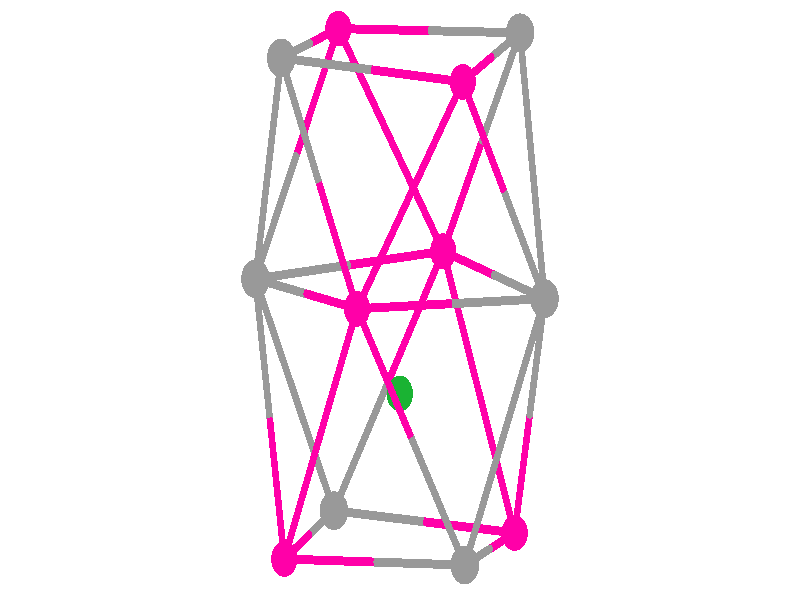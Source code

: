 // 
// Molecular graphics export from VMD 1.9.1
// http://www.ks.uiuc.edu/Research/vmd/
// Requires POV-Ray 3.5 or later
// 
// POV 3.x input script : E:/Users/Kevin Reiter/Documents/GitHub/promotion/daten/copaper/co1sn6sb6_a.pov 
// try povray +W1920 +H1057 -IE:/Users/Kevin Reiter/Documents/GitHub/promotion/daten/copaper/co1sn6sb6_a.pov -OE:/Users/Kevin Reiter/Documents/GitHub/promotion/daten/copaper/co1sn6sb6_a.pov.tga +P +X +A +FT +C
#if (version < 3.5) 
#error "VMD POV3DisplayDevice has been compiled for POV-Ray 3.5 or above.\nPlease upgrade POV-Ray or recompile VMD."
#end 
#declare VMD_clip_on=array[3] {0, 0, 0};
#declare VMD_clip=array[3];
#declare VMD_scaledclip=array[3];
#declare VMD_line_width=0.0020;
#macro VMDC ( C1 )
  texture { pigment { rgbt C1 }}
#end
#macro VMD_point (P1, R1, C1)
  #local T = texture { finish { ambient 1.0 diffuse 0.0 phong 0.0 specular 0.0 } pigment { C1 } }
  #if(VMD_clip_on[2])
  intersection {
    sphere {P1, R1 texture {T} #if(VMD_clip_on[1]) clipped_by {VMD_clip[1]} #end no_shadow}
    VMD_clip[2]
  }
  #else
  sphere {P1, R1 texture {T} #if(VMD_clip_on[1]) clipped_by {VMD_clip[1]} #end no_shadow}
  #end
#end
#macro VMD_line (P1, P2, C1)
  #local T = texture { finish { ambient 1.0 diffuse 0.0 phong 0.0 specular 0.0 } pigment { C1 } }
  #if(VMD_clip_on[2])
  intersection {
    cylinder {P1, P2, VMD_line_width texture {T} #if(VMD_clip_on[1]) clipped_by {VMD_clip[1]} #end no_shadow}
    VMD_clip[2]
  }
  #else
  cylinder {P1, P2, VMD_line_width texture {T} #if(VMD_clip_on[1]) clipped_by {VMD_clip[1]} #end no_shadow}
  #end
#end
#macro VMD_sphere (P1, R1, C1)
  #local T = texture { pigment { C1 } }
  #if(VMD_clip_on[2])
  intersection {
    sphere {P1, R1 texture {T} #if(VMD_clip_on[1]) clipped_by {VMD_clip[1]} #end no_shadow}
    VMD_clip[2]
  }
  #else
  sphere {P1, R1 texture {T} #if(VMD_clip_on[1]) clipped_by {VMD_clip[1]} #end no_shadow}
  #end
#end
#macro VMD_cylinder (P1, P2, R1, C1, O1)
  #local T = texture { pigment { C1 } }
  #if(VMD_clip_on[2])
  intersection {
    cylinder {P1, P2, R1 #if(O1) open #end texture {T} #if(VMD_clip_on[1]) clipped_by {VMD_clip[1]} #end no_shadow}
    VMD_clip[2]
  }
  #else
  cylinder {P1, P2, R1 #if(O1) open #end texture {T} #if(VMD_clip_on[1]) clipped_by {VMD_clip[1]} #end no_shadow}
  #end
#end
#macro VMD_cone (P1, P2, R1, C1)
  #local T = texture { pigment { C1 } }
  #if(VMD_clip_on[2])
  intersection {
    cone {P1, R1, P2, VMD_line_width texture {T} #if(VMD_clip_on[1]) clipped_by {VMD_clip[1]} #end no_shadow}
    VMD_clip[2]
  }
  #else
  cone {P1, R1, P2, VMD_line_width texture {T} #if(VMD_clip_on[1]) clipped_by {VMD_clip[1]} #end no_shadow}
  #end
#end
#macro VMD_triangle (P1, P2, P3, N1, N2, N3, C1)
  #local T = texture { pigment { C1 } }
  smooth_triangle {P1, N1, P2, N2, P3, N3 texture {T} #if(VMD_clip_on[1]) clipped_by {VMD_clip[1]} #end no_shadow}
#end
#macro VMD_tricolor (P1, P2, P3, N1, N2, N3, C1, C2, C3)
  #local NX = P2-P1;
  #local NY = P3-P1;
  #local NZ = vcross(NX, NY);
  #local T = texture { pigment {
    average pigment_map {
      [1 gradient x color_map {[0 rgb 0] [1 C2*3]}]
      [1 gradient y color_map {[0 rgb 0] [1 C3*3]}]
      [1 gradient z color_map {[0 rgb 0] [1 C1*3]}]
    }
    matrix <1.01,0,1,0,1.01,1,0,0,1,-.002,-.002,-1>
    matrix <NX.x,NX.y,NX.z,NY.x,NY.y,NY.z,NZ.x,NZ.y,NZ.z,P1.x,P1.y,P1.z>
  } }
  smooth_triangle {P1, N1, P2, N2, P3, N3 texture {T} #if(VMD_clip_on[1]) clipped_by {VMD_clip[1]} #end no_shadow}
#end
camera {
  orthographic
  location <0.0000, 0.0000, -2.0000>
  look_at <0.0000, 0.0000, 2.0000>
  up <0.0000, 3.0000, 0.0000>
  right <5.4494, 0.0000, 0.0000>
}
light_source { 
  <-0.1000, 0.1000, -1.0000> 
  color rgb<1.000, 1.000, 1.000> 
  parallel 
  point_at <0.0, 0.0, 0.0> 
}
light_source { 
  <1.0000, 2.0000, -0.5000> 
  color rgb<1.000, 1.000, 1.000> 
  parallel 
  point_at <0.0, 0.0, 0.0> 
}
background {
  color rgb<1.000, 1.000, 1.000>
}
#default { texture {
 finish { ambient 0.000 diffuse 0.650 phong 0.1 phong_size 40.000 specular 0.500 }
} }
#declare VMD_line_width=0.0020;
// MoleculeID: 2 ReprID: 0 Beginning CPK
// MoleculeID: 2 ReprID: 0 Beginning VDW
VMD_sphere(<-0.9847,0.1058,0.2720>,0.0970,rgbt<0.600,0.600,0.600,0.000>)
VMD_sphere(<-0.8093,1.2104,-0.6123>,0.0970,rgbt<0.600,0.600,0.600,0.000>)
VMD_sphere(<0.8178,1.3359,0.1982>,0.0970,rgbt<0.600,0.600,0.600,0.000>)
VMD_sphere(<0.9844,0.0067,-0.2925>,0.0970,rgbt<0.600,0.600,0.600,0.000>)
VMD_sphere(<-0.4497,-1.0533,1.0119>,0.0970,rgbt<0.600,0.600,0.600,0.000>)
VMD_sphere(<0.4416,-1.3255,-0.6234>,0.0970,rgbt<0.600,0.600,0.600,0.000>)
VMD_sphere(<0.4277,1.0905,-1.0151>,0.0894,rgbt<1.000,0.000,0.660,0.000>)
VMD_sphere(<-0.2928,-0.0438,-0.9076>,0.0894,rgbt<1.000,0.000,0.660,0.000>)
VMD_sphere(<0.7809,-1.1648,0.6133>,0.0894,rgbt<1.000,0.000,0.660,0.000>)
VMD_sphere(<0.2943,0.2440,0.8744>,0.0894,rgbt<1.000,0.000,0.660,0.000>)
VMD_sphere(<-0.7887,-1.2950,-0.2121>,0.0894,rgbt<1.000,0.000,0.660,0.000>)
VMD_sphere(<-0.4200,1.3570,0.6175>,0.0894,rgbt<1.000,0.000,0.660,0.000>)
VMD_sphere(<-0.0015,-0.4679,0.0758>,0.0894,rgbt<0.100,0.700,0.200,0.000>)
VMD_cylinder(<-0.984667,0.105772,0.271973>,<-0.71718,-0.473746,0.641922>0.0224,rgbt<0.600,0.600,0.600,0.000>,1)
VMD_cylinder(<-0.984667,0.105772,0.271973>,<-0.886667,-0.594629,0.029931>0.0224,rgbt<0.600,0.600,0.600,0.000>,1)
VMD_cylinder(<-0.984667,0.105772,0.271973>,<-0.345193,0.174882,0.573206>0.0224,rgbt<0.600,0.600,0.600,0.000>,1)
VMD_cylinder(<-0.984667,0.105772,0.271973>,<-0.638747,0.0310106,-0.317825>0.0224,rgbt<0.600,0.600,0.600,0.000>,1)
VMD_cylinder(<-0.984667,0.105772,0.271973>,<-0.702345,0.731381,0.444745>0.0224,rgbt<0.600,0.600,0.600,0.000>,1)
VMD_cylinder(<-0.984667,0.105772,0.271973>,<-0.896962,0.658065,-0.170155>0.0224,rgbt<0.600,0.600,0.600,0.000>,1)
VMD_cylinder(<-0.809256,1.21036,-0.612284>,<-0.896962,0.658065,-0.170155>0.0224,rgbt<0.600,0.600,0.600,0.000>,1)
VMD_cylinder(<-0.809256,1.21036,-0.612284>,<-0.551042,0.583304,-0.759953>0.0224,rgbt<0.600,0.600,0.600,0.000>,1)
VMD_cylinder(<-0.809256,1.21036,-0.612284>,<-0.190779,1.15042,-0.813695>0.0224,rgbt<0.600,0.600,0.600,0.000>,1)
VMD_cylinder(<-0.809256,1.21036,-0.612284>,<-0.61464,1.28367,0.00261662>0.0224,rgbt<0.600,0.600,0.600,0.000>,1)
VMD_cylinder(<0.817823,1.33593,0.198195>,<0.901133,0.671305,-0.0471711>0.0224,rgbt<0.600,0.600,0.600,0.000>,1)
VMD_cylinder(<0.817823,1.33593,0.198195>,<0.556052,0.789963,0.536317>0.0224,rgbt<0.600,0.600,0.600,0.000>,1)
VMD_cylinder(<0.817823,1.33593,0.198195>,<0.622761,1.21321,-0.408456>0.0224,rgbt<0.600,0.600,0.600,0.000>,1)
VMD_cylinder(<0.817823,1.33593,0.198195>,<0.1989,1.34646,0.407856>0.0224,rgbt<0.600,0.600,0.600,0.000>,1)
VMD_cylinder(<0.984443,0.00667668,-0.292537>,<0.713013,-0.659405,-0.457992>0.0224,rgbt<0.600,0.600,0.600,0.000>,1)
VMD_cylinder(<0.984443,0.00667668,-0.292537>,<0.882647,-0.57907,0.160373>0.0224,rgbt<0.600,0.600,0.600,0.000>,1)
VMD_cylinder(<0.984443,0.00667668,-0.292537>,<0.345808,-0.0185369,-0.60008>0.0224,rgbt<0.600,0.600,0.600,0.000>,1)
VMD_cylinder(<0.984443,0.00667668,-0.292537>,<0.639362,0.125334,0.290951>0.0224,rgbt<0.600,0.600,0.600,0.000>,1)
VMD_cylinder(<0.984443,0.00667668,-0.292537>,<0.706071,0.548584,-0.653822>0.0224,rgbt<0.600,0.600,0.600,0.000>,1)
VMD_cylinder(<0.984443,0.00667668,-0.292537>,<0.901133,0.671305,-0.0471711>0.0224,rgbt<0.600,0.600,0.600,0.000>,1)
VMD_cylinder(<-0.449693,-1.05326,1.01187>,<0.16558,-1.10904,0.812577>0.0224,rgbt<0.600,0.600,0.600,0.000>,1)
VMD_cylinder(<-0.449693,-1.05326,1.01187>,<-0.61918,-1.17415,0.39988>0.0224,rgbt<0.600,0.600,0.600,0.000>,1)
VMD_cylinder(<-0.449693,-1.05326,1.01187>,<-0.077706,-0.404636,0.943155>0.0224,rgbt<0.600,0.600,0.600,0.000>,1)
VMD_cylinder(<-0.449693,-1.05326,1.01187>,<-0.71718,-0.473746,0.641922>0.0224,rgbt<0.600,0.600,0.600,0.000>,1)
VMD_cylinder(<0.441584,-1.32549,-0.623446>,<-0.173541,-1.31026,-0.417779>0.0224,rgbt<0.600,0.600,0.600,0.000>,1)
VMD_cylinder(<0.441584,-1.32549,-0.623446>,<0.611218,-1.24515,-0.00508143>0.0224,rgbt<0.600,0.600,0.600,0.000>,1)
VMD_cylinder(<0.441584,-1.32549,-0.623446>,<0.0743783,-0.684619,-0.765534>0.0224,rgbt<0.600,0.600,0.600,0.000>,1)
VMD_cylinder(<0.441584,-1.32549,-0.623446>,<0.713013,-0.659405,-0.457992>0.0224,rgbt<0.600,0.600,0.600,0.000>,1)
VMD_cylinder(<0.427699,1.09049,-1.01511>,<0.0674356,0.52337,-0.961364>0.0224,rgbt<1.000,0.000,0.660,0.000>,1)
VMD_cylinder(<0.427699,1.09049,-1.01511>,<0.706071,0.548584,-0.653822>0.0224,rgbt<1.000,0.000,0.660,0.000>,1)
VMD_cylinder(<0.427699,1.09049,-1.01511>,<0.622761,1.21321,-0.408456>0.0224,rgbt<1.000,0.000,0.660,0.000>,1)
VMD_cylinder(<0.427699,1.09049,-1.01511>,<-0.190779,1.15042,-0.813695>0.0224,rgbt<1.000,0.000,0.660,0.000>,1)
VMD_cylinder(<-0.292827,-0.0437505,-0.907622>,<-0.540747,-0.66939,-0.559866>0.0224,rgbt<1.000,0.000,0.660,0.000>,1)
VMD_cylinder(<-0.292827,-0.0437505,-0.907622>,<0.0743783,-0.684619,-0.765534>0.0224,rgbt<1.000,0.000,0.660,0.000>,1)
VMD_cylinder(<-0.292827,-0.0437505,-0.907622>,<-0.638747,0.0310106,-0.317825>0.0224,rgbt<1.000,0.000,0.660,0.000>,1)
VMD_cylinder(<-0.292827,-0.0437505,-0.907622>,<0.345808,-0.0185369,-0.60008>0.0224,rgbt<1.000,0.000,0.660,0.000>,1)
VMD_cylinder(<-0.292827,-0.0437505,-0.907622>,<-0.551042,0.583304,-0.759953>0.0224,rgbt<1.000,0.000,0.660,0.000>,1)
VMD_cylinder(<-0.292827,-0.0437505,-0.907622>,<0.0674356,0.52337,-0.961364>0.0224,rgbt<1.000,0.000,0.660,0.000>,1)
VMD_cylinder(<0.780852,-1.16482,0.613284>,<0.16558,-1.10904,0.812577>0.0224,rgbt<1.000,0.000,0.660,0.000>,1)
VMD_cylinder(<0.780852,-1.16482,0.613284>,<0.611218,-1.24515,-0.00508143>0.0224,rgbt<1.000,0.000,0.660,0.000>,1)
VMD_cylinder(<0.780852,-1.16482,0.613284>,<0.537566,-0.460413,0.743861>0.0224,rgbt<1.000,0.000,0.660,0.000>,1)
VMD_cylinder(<0.780852,-1.16482,0.613284>,<0.882647,-0.57907,0.160373>0.0224,rgbt<1.000,0.000,0.660,0.000>,1)
VMD_cylinder(<0.294281,0.243992,0.874439>,<0.537566,-0.460413,0.743861>0.0224,rgbt<1.000,0.000,0.660,0.000>,1)
VMD_cylinder(<0.294281,0.243992,0.874439>,<-0.077706,-0.404636,0.943155>0.0224,rgbt<1.000,0.000,0.660,0.000>,1)
VMD_cylinder(<0.294281,0.243992,0.874439>,<-0.345193,0.174882,0.573206>0.0224,rgbt<1.000,0.000,0.660,0.000>,1)
VMD_cylinder(<0.294281,0.243992,0.874439>,<0.639362,0.125334,0.290951>0.0224,rgbt<1.000,0.000,0.660,0.000>,1)
VMD_cylinder(<0.294281,0.243992,0.874439>,<-0.0628713,0.800491,0.745978>0.0224,rgbt<1.000,0.000,0.660,0.000>,1)
VMD_cylinder(<0.294281,0.243992,0.874439>,<0.556052,0.789963,0.536317>0.0224,rgbt<1.000,0.000,0.660,0.000>,1)
VMD_cylinder(<-0.788666,-1.29503,-0.212111>,<-0.61918,-1.17415,0.39988>0.0224,rgbt<1.000,0.000,0.660,0.000>,1)
VMD_cylinder(<-0.788666,-1.29503,-0.212111>,<-0.173541,-1.31026,-0.417779>0.0224,rgbt<1.000,0.000,0.660,0.000>,1)
VMD_cylinder(<-0.788666,-1.29503,-0.212111>,<-0.886667,-0.594629,0.029931>0.0224,rgbt<1.000,0.000,0.660,0.000>,1)
VMD_cylinder(<-0.788666,-1.29503,-0.212111>,<-0.540747,-0.66939,-0.559866>0.0224,rgbt<1.000,0.000,0.660,0.000>,1)
VMD_cylinder(<-0.420023,1.35699,0.617517>,<-0.0628713,0.800491,0.745978>0.0224,rgbt<1.000,0.000,0.660,0.000>,1)
VMD_cylinder(<-0.420023,1.35699,0.617517>,<-0.702345,0.731381,0.444745>0.0224,rgbt<1.000,0.000,0.660,0.000>,1)
VMD_cylinder(<-0.420023,1.35699,0.617517>,<-0.61464,1.28367,0.00261662>0.0224,rgbt<1.000,0.000,0.660,0.000>,1)
VMD_cylinder(<-0.420023,1.35699,0.617517>,<0.1989,1.34646,0.407856>0.0224,rgbt<1.000,0.000,0.660,0.000>,1)
// End of POV-Ray 3.x generation 
